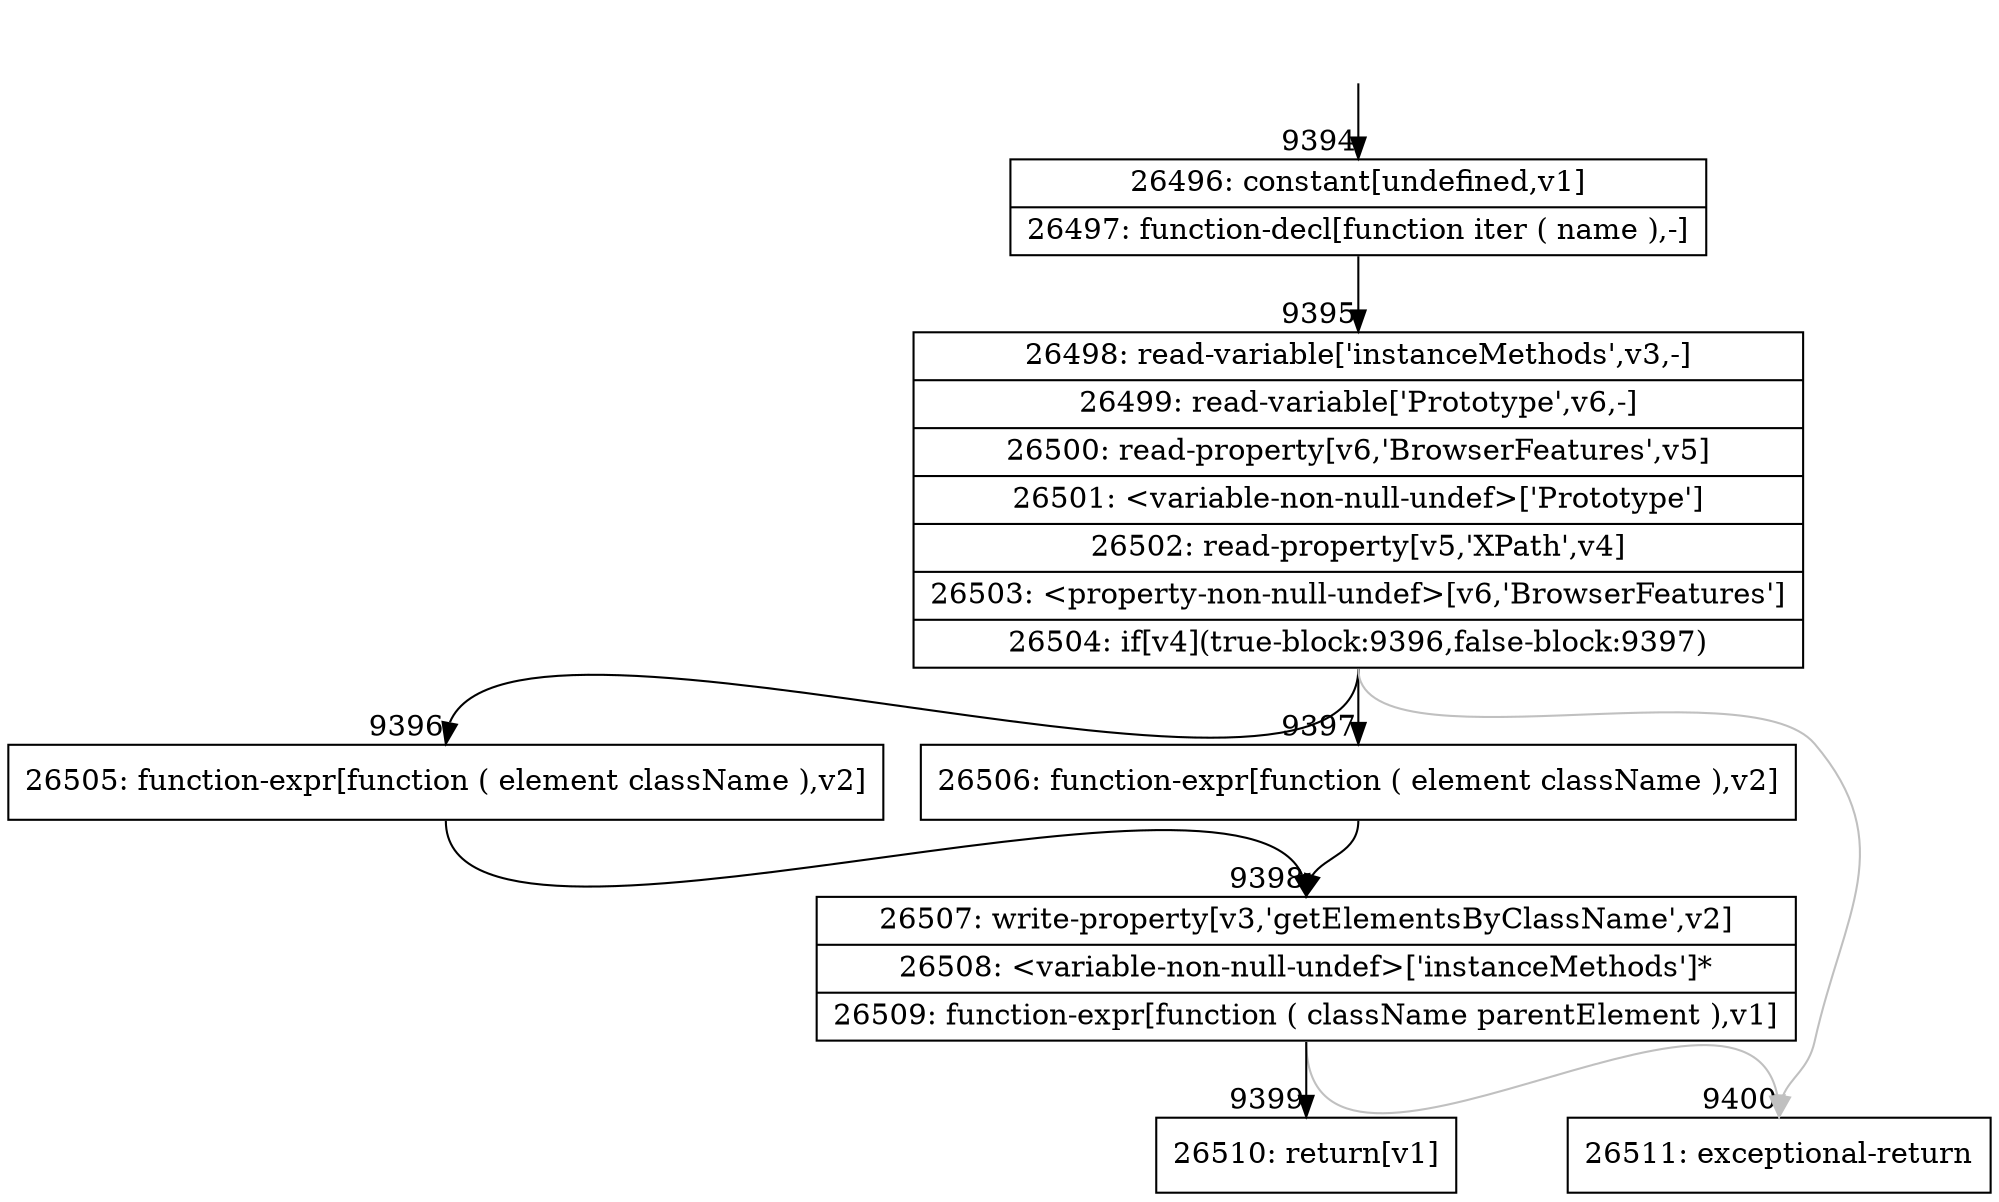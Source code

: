 digraph {
rankdir="TD"
BB_entry711[shape=none,label=""];
BB_entry711 -> BB9394 [tailport=s, headport=n, headlabel="    9394"]
BB9394 [shape=record label="{26496: constant[undefined,v1]|26497: function-decl[function iter ( name ),-]}" ] 
BB9394 -> BB9395 [tailport=s, headport=n, headlabel="      9395"]
BB9395 [shape=record label="{26498: read-variable['instanceMethods',v3,-]|26499: read-variable['Prototype',v6,-]|26500: read-property[v6,'BrowserFeatures',v5]|26501: \<variable-non-null-undef\>['Prototype']|26502: read-property[v5,'XPath',v4]|26503: \<property-non-null-undef\>[v6,'BrowserFeatures']|26504: if[v4](true-block:9396,false-block:9397)}" ] 
BB9395 -> BB9396 [tailport=s, headport=n, headlabel="      9396"]
BB9395 -> BB9397 [tailport=s, headport=n, headlabel="      9397"]
BB9395 -> BB9400 [tailport=s, headport=n, color=gray, headlabel="      9400"]
BB9396 [shape=record label="{26505: function-expr[function ( element className ),v2]}" ] 
BB9396 -> BB9398 [tailport=s, headport=n, headlabel="      9398"]
BB9397 [shape=record label="{26506: function-expr[function ( element className ),v2]}" ] 
BB9397 -> BB9398 [tailport=s, headport=n]
BB9398 [shape=record label="{26507: write-property[v3,'getElementsByClassName',v2]|26508: \<variable-non-null-undef\>['instanceMethods']*|26509: function-expr[function ( className parentElement ),v1]}" ] 
BB9398 -> BB9399 [tailport=s, headport=n, headlabel="      9399"]
BB9398 -> BB9400 [tailport=s, headport=n, color=gray]
BB9399 [shape=record label="{26510: return[v1]}" ] 
BB9400 [shape=record label="{26511: exceptional-return}" ] 
//#$~ 7416
}
